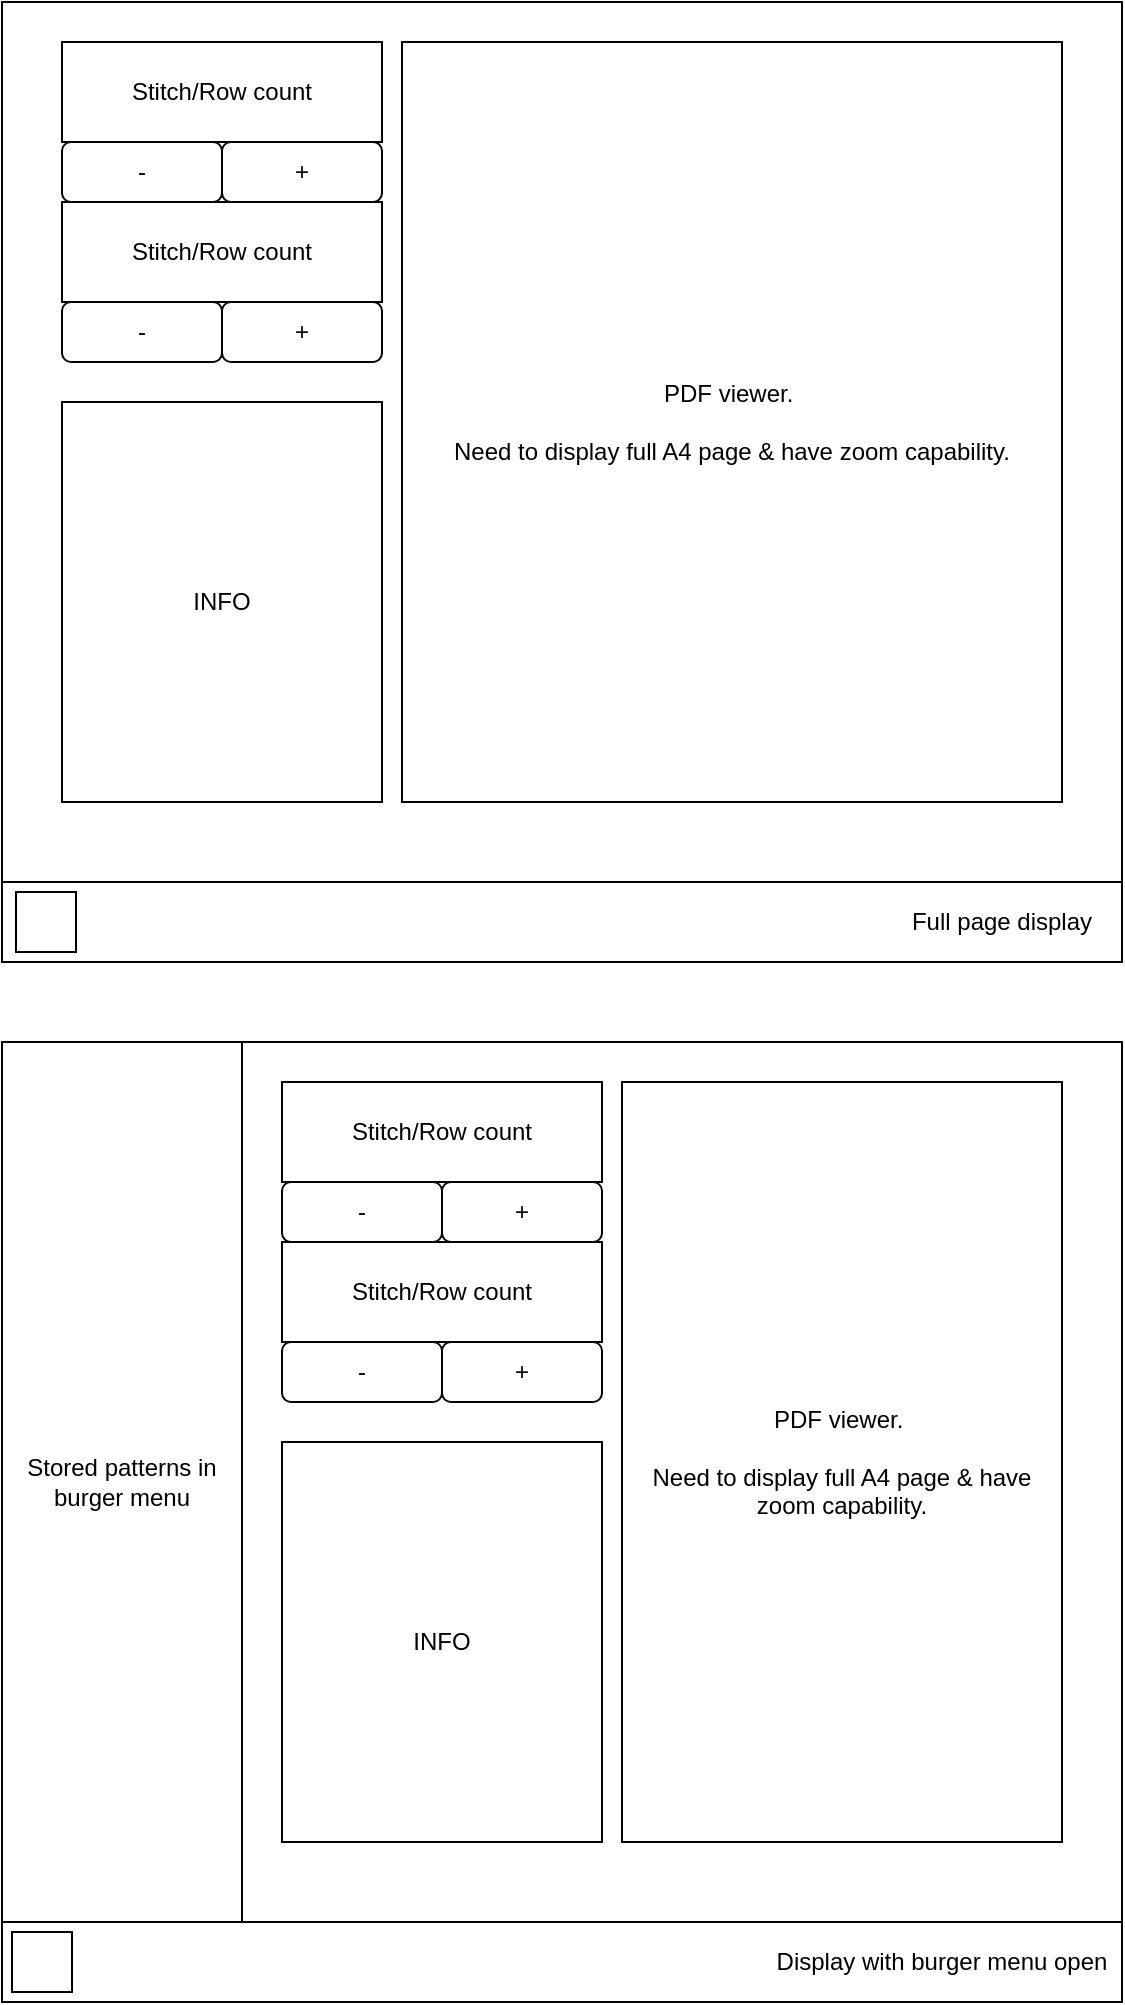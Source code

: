 <mxfile version="24.7.6">
  <diagram name="Page-1" id="7Px3E-7JTwKbySxBLWw9">
    <mxGraphModel dx="1434" dy="746" grid="1" gridSize="10" guides="1" tooltips="1" connect="1" arrows="1" fold="1" page="1" pageScale="1" pageWidth="827" pageHeight="1169" math="0" shadow="0">
      <root>
        <mxCell id="0" />
        <mxCell id="1" parent="0" />
        <mxCell id="lVN8dgGofVHCohqbqAhD-7" value="" style="rounded=0;whiteSpace=wrap;html=1;" vertex="1" parent="1">
          <mxGeometry x="40" y="40" width="560" height="440" as="geometry" />
        </mxCell>
        <mxCell id="lVN8dgGofVHCohqbqAhD-2" value="" style="rounded=0;whiteSpace=wrap;html=1;" vertex="1" parent="1">
          <mxGeometry x="40" y="480" width="560" height="40" as="geometry" />
        </mxCell>
        <mxCell id="lVN8dgGofVHCohqbqAhD-3" value="Stitch/Row count" style="rounded=0;whiteSpace=wrap;html=1;" vertex="1" parent="1">
          <mxGeometry x="70" y="60" width="160" height="50" as="geometry" />
        </mxCell>
        <mxCell id="lVN8dgGofVHCohqbqAhD-4" value="-" style="rounded=1;whiteSpace=wrap;html=1;" vertex="1" parent="1">
          <mxGeometry x="70" y="110" width="80" height="30" as="geometry" />
        </mxCell>
        <mxCell id="lVN8dgGofVHCohqbqAhD-5" value="+" style="rounded=1;whiteSpace=wrap;html=1;" vertex="1" parent="1">
          <mxGeometry x="150" y="110" width="80" height="30" as="geometry" />
        </mxCell>
        <mxCell id="lVN8dgGofVHCohqbqAhD-6" value="INFO" style="rounded=0;whiteSpace=wrap;html=1;" vertex="1" parent="1">
          <mxGeometry x="70" y="240" width="160" height="200" as="geometry" />
        </mxCell>
        <mxCell id="lVN8dgGofVHCohqbqAhD-8" value="PDF viewer.&amp;nbsp;&lt;div&gt;&lt;br&gt;&lt;/div&gt;&lt;div&gt;Need to display full A4 page &amp;amp; have zoom capability.&lt;/div&gt;" style="rounded=0;whiteSpace=wrap;html=1;" vertex="1" parent="1">
          <mxGeometry x="240" y="60" width="330" height="380" as="geometry" />
        </mxCell>
        <mxCell id="lVN8dgGofVHCohqbqAhD-9" style="edgeStyle=orthogonalEdgeStyle;rounded=0;orthogonalLoop=1;jettySize=auto;html=1;exitX=0.5;exitY=1;exitDx=0;exitDy=0;" edge="1" parent="1" source="lVN8dgGofVHCohqbqAhD-3" target="lVN8dgGofVHCohqbqAhD-3">
          <mxGeometry relative="1" as="geometry" />
        </mxCell>
        <mxCell id="lVN8dgGofVHCohqbqAhD-10" value="Stitch/Row count" style="rounded=0;whiteSpace=wrap;html=1;" vertex="1" parent="1">
          <mxGeometry x="70" y="140" width="160" height="50" as="geometry" />
        </mxCell>
        <mxCell id="lVN8dgGofVHCohqbqAhD-11" value="-" style="rounded=1;whiteSpace=wrap;html=1;" vertex="1" parent="1">
          <mxGeometry x="70" y="190" width="80" height="30" as="geometry" />
        </mxCell>
        <mxCell id="lVN8dgGofVHCohqbqAhD-12" value="+" style="rounded=1;whiteSpace=wrap;html=1;" vertex="1" parent="1">
          <mxGeometry x="150" y="190" width="80" height="30" as="geometry" />
        </mxCell>
        <mxCell id="lVN8dgGofVHCohqbqAhD-13" value="" style="rounded=0;whiteSpace=wrap;html=1;" vertex="1" parent="1">
          <mxGeometry x="40" y="560" width="560" height="440" as="geometry" />
        </mxCell>
        <mxCell id="lVN8dgGofVHCohqbqAhD-14" value="" style="rounded=0;whiteSpace=wrap;html=1;" vertex="1" parent="1">
          <mxGeometry x="40" y="1000" width="560" height="40" as="geometry" />
        </mxCell>
        <mxCell id="lVN8dgGofVHCohqbqAhD-15" value="Stitch/Row count" style="rounded=0;whiteSpace=wrap;html=1;" vertex="1" parent="1">
          <mxGeometry x="180" y="580" width="160" height="50" as="geometry" />
        </mxCell>
        <mxCell id="lVN8dgGofVHCohqbqAhD-16" value="-" style="rounded=1;whiteSpace=wrap;html=1;" vertex="1" parent="1">
          <mxGeometry x="180" y="630" width="80" height="30" as="geometry" />
        </mxCell>
        <mxCell id="lVN8dgGofVHCohqbqAhD-17" value="+" style="rounded=1;whiteSpace=wrap;html=1;" vertex="1" parent="1">
          <mxGeometry x="260" y="630" width="80" height="30" as="geometry" />
        </mxCell>
        <mxCell id="lVN8dgGofVHCohqbqAhD-18" value="INFO" style="rounded=0;whiteSpace=wrap;html=1;" vertex="1" parent="1">
          <mxGeometry x="180" y="760" width="160" height="200" as="geometry" />
        </mxCell>
        <mxCell id="lVN8dgGofVHCohqbqAhD-19" value="PDF viewer.&amp;nbsp;&lt;div&gt;&lt;br&gt;&lt;/div&gt;&lt;div&gt;Need to display full A4 page &amp;amp; have zoom capability.&lt;/div&gt;" style="rounded=0;whiteSpace=wrap;html=1;" vertex="1" parent="1">
          <mxGeometry x="350" y="580" width="220" height="380" as="geometry" />
        </mxCell>
        <mxCell id="lVN8dgGofVHCohqbqAhD-20" style="edgeStyle=orthogonalEdgeStyle;rounded=0;orthogonalLoop=1;jettySize=auto;html=1;exitX=0.5;exitY=1;exitDx=0;exitDy=0;" edge="1" parent="1" source="lVN8dgGofVHCohqbqAhD-15" target="lVN8dgGofVHCohqbqAhD-15">
          <mxGeometry relative="1" as="geometry" />
        </mxCell>
        <mxCell id="lVN8dgGofVHCohqbqAhD-21" value="Stitch/Row count" style="rounded=0;whiteSpace=wrap;html=1;" vertex="1" parent="1">
          <mxGeometry x="180" y="660" width="160" height="50" as="geometry" />
        </mxCell>
        <mxCell id="lVN8dgGofVHCohqbqAhD-22" value="-" style="rounded=1;whiteSpace=wrap;html=1;" vertex="1" parent="1">
          <mxGeometry x="180" y="710" width="80" height="30" as="geometry" />
        </mxCell>
        <mxCell id="lVN8dgGofVHCohqbqAhD-23" value="+" style="rounded=1;whiteSpace=wrap;html=1;" vertex="1" parent="1">
          <mxGeometry x="260" y="710" width="80" height="30" as="geometry" />
        </mxCell>
        <mxCell id="lVN8dgGofVHCohqbqAhD-24" value="Stored patterns in burger menu" style="rounded=0;whiteSpace=wrap;html=1;" vertex="1" parent="1">
          <mxGeometry x="40" y="560" width="120" height="440" as="geometry" />
        </mxCell>
        <mxCell id="lVN8dgGofVHCohqbqAhD-25" value="" style="rounded=0;whiteSpace=wrap;html=1;" vertex="1" parent="1">
          <mxGeometry x="47" y="485" width="30" height="30" as="geometry" />
        </mxCell>
        <mxCell id="lVN8dgGofVHCohqbqAhD-26" value="" style="rounded=0;whiteSpace=wrap;html=1;" vertex="1" parent="1">
          <mxGeometry x="45" y="1005" width="30" height="30" as="geometry" />
        </mxCell>
        <mxCell id="lVN8dgGofVHCohqbqAhD-27" value="Full page display" style="text;html=1;align=center;verticalAlign=middle;whiteSpace=wrap;rounded=0;" vertex="1" parent="1">
          <mxGeometry x="480" y="485" width="120" height="30" as="geometry" />
        </mxCell>
        <mxCell id="lVN8dgGofVHCohqbqAhD-28" value="Display with burger menu open" style="text;html=1;align=center;verticalAlign=middle;whiteSpace=wrap;rounded=0;" vertex="1" parent="1">
          <mxGeometry x="420" y="1005" width="180" height="30" as="geometry" />
        </mxCell>
      </root>
    </mxGraphModel>
  </diagram>
</mxfile>
